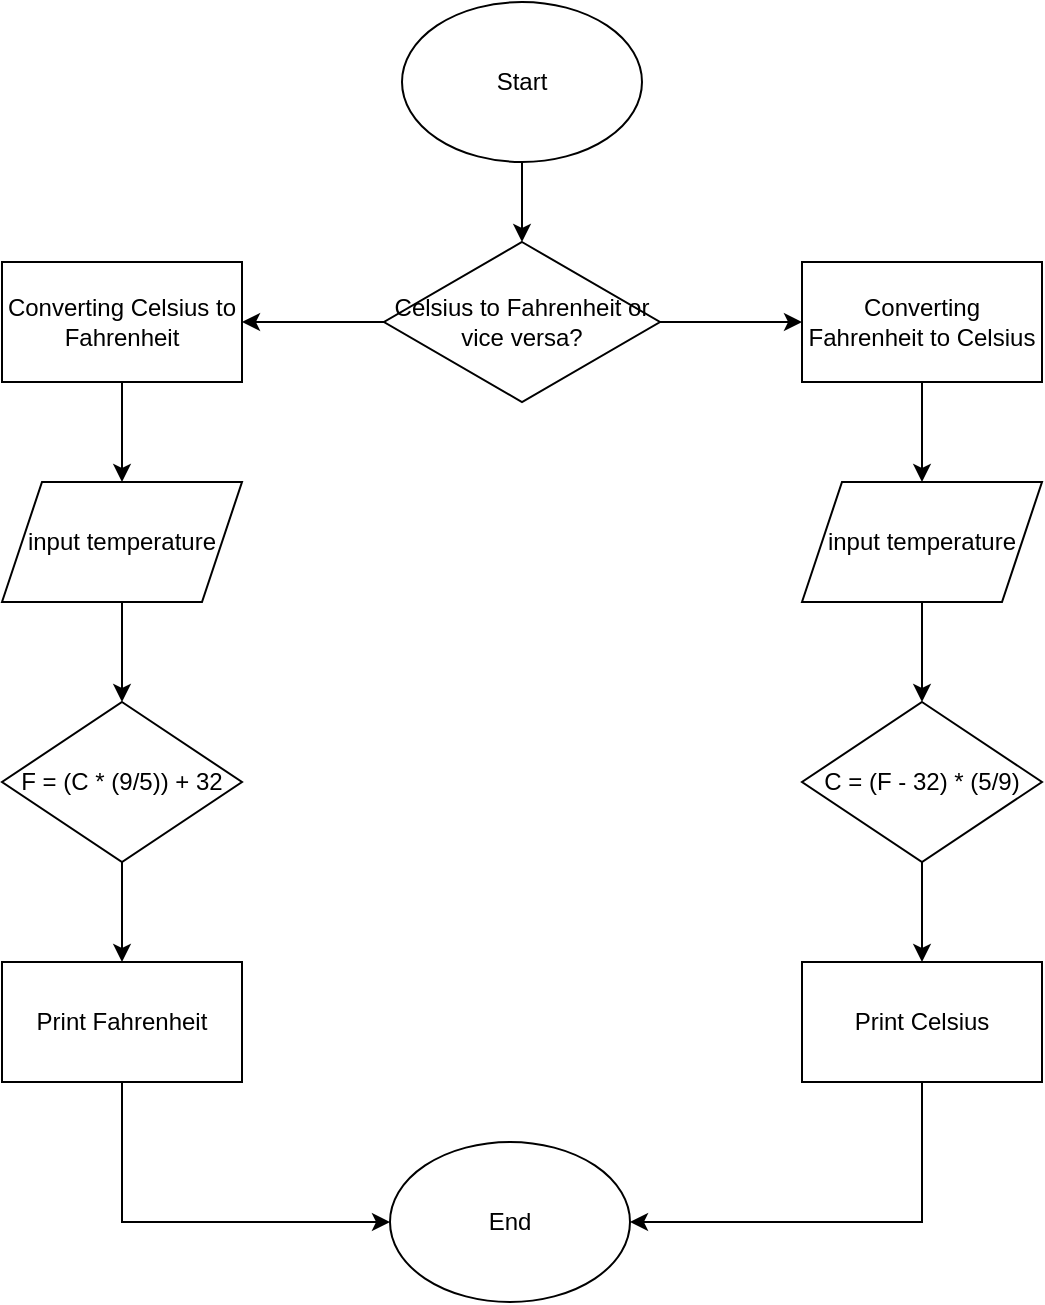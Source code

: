 <mxfile version="24.7.10">
  <diagram id="C5RBs43oDa-KdzZeNtuy" name="Page-1">
    <mxGraphModel dx="1290" dy="618" grid="1" gridSize="10" guides="1" tooltips="1" connect="1" arrows="1" fold="1" page="1" pageScale="1" pageWidth="827" pageHeight="1169" math="0" shadow="0">
      <root>
        <mxCell id="WIyWlLk6GJQsqaUBKTNV-0" />
        <mxCell id="WIyWlLk6GJQsqaUBKTNV-1" parent="WIyWlLk6GJQsqaUBKTNV-0" />
        <mxCell id="HLvTlGWb5vuloCqMxh1C-2" value="" style="edgeStyle=orthogonalEdgeStyle;rounded=0;orthogonalLoop=1;jettySize=auto;html=1;" edge="1" parent="WIyWlLk6GJQsqaUBKTNV-1" source="HLvTlGWb5vuloCqMxh1C-0" target="HLvTlGWb5vuloCqMxh1C-1">
          <mxGeometry relative="1" as="geometry" />
        </mxCell>
        <mxCell id="HLvTlGWb5vuloCqMxh1C-0" value="Start" style="ellipse;whiteSpace=wrap;html=1;" vertex="1" parent="WIyWlLk6GJQsqaUBKTNV-1">
          <mxGeometry x="360" y="40" width="120" height="80" as="geometry" />
        </mxCell>
        <mxCell id="HLvTlGWb5vuloCqMxh1C-4" value="" style="edgeStyle=orthogonalEdgeStyle;rounded=0;orthogonalLoop=1;jettySize=auto;html=1;" edge="1" parent="WIyWlLk6GJQsqaUBKTNV-1" source="HLvTlGWb5vuloCqMxh1C-1" target="HLvTlGWb5vuloCqMxh1C-3">
          <mxGeometry relative="1" as="geometry" />
        </mxCell>
        <mxCell id="HLvTlGWb5vuloCqMxh1C-6" value="" style="edgeStyle=orthogonalEdgeStyle;rounded=0;orthogonalLoop=1;jettySize=auto;html=1;" edge="1" parent="WIyWlLk6GJQsqaUBKTNV-1" source="HLvTlGWb5vuloCqMxh1C-1" target="HLvTlGWb5vuloCqMxh1C-5">
          <mxGeometry relative="1" as="geometry" />
        </mxCell>
        <mxCell id="HLvTlGWb5vuloCqMxh1C-1" value="&lt;span class=&quot;fontstyle0&quot;&gt;Celsius to Fahrenheit or vice versa?&lt;/span&gt;" style="rhombus;whiteSpace=wrap;html=1;" vertex="1" parent="WIyWlLk6GJQsqaUBKTNV-1">
          <mxGeometry x="351" y="160" width="138" height="80" as="geometry" />
        </mxCell>
        <mxCell id="HLvTlGWb5vuloCqMxh1C-10" value="" style="edgeStyle=orthogonalEdgeStyle;rounded=0;orthogonalLoop=1;jettySize=auto;html=1;" edge="1" parent="WIyWlLk6GJQsqaUBKTNV-1" source="HLvTlGWb5vuloCqMxh1C-3" target="HLvTlGWb5vuloCqMxh1C-8">
          <mxGeometry relative="1" as="geometry" />
        </mxCell>
        <mxCell id="HLvTlGWb5vuloCqMxh1C-3" value="&lt;span class=&quot;fontstyle0&quot;&gt;Converting Fahrenheit to Celsius&lt;/span&gt;" style="rounded=0;whiteSpace=wrap;html=1;" vertex="1" parent="WIyWlLk6GJQsqaUBKTNV-1">
          <mxGeometry x="560" y="170" width="120" height="60" as="geometry" />
        </mxCell>
        <mxCell id="HLvTlGWb5vuloCqMxh1C-9" value="" style="edgeStyle=orthogonalEdgeStyle;rounded=0;orthogonalLoop=1;jettySize=auto;html=1;" edge="1" parent="WIyWlLk6GJQsqaUBKTNV-1" source="HLvTlGWb5vuloCqMxh1C-5" target="HLvTlGWb5vuloCqMxh1C-7">
          <mxGeometry relative="1" as="geometry" />
        </mxCell>
        <mxCell id="HLvTlGWb5vuloCqMxh1C-5" value="&lt;span class=&quot;fontstyle0&quot;&gt;Converting Celsius to Fahrenheit&lt;/span&gt;" style="rounded=0;whiteSpace=wrap;html=1;" vertex="1" parent="WIyWlLk6GJQsqaUBKTNV-1">
          <mxGeometry x="160" y="170" width="120" height="60" as="geometry" />
        </mxCell>
        <mxCell id="HLvTlGWb5vuloCqMxh1C-16" value="" style="edgeStyle=orthogonalEdgeStyle;rounded=0;orthogonalLoop=1;jettySize=auto;html=1;" edge="1" parent="WIyWlLk6GJQsqaUBKTNV-1" source="HLvTlGWb5vuloCqMxh1C-7" target="HLvTlGWb5vuloCqMxh1C-11">
          <mxGeometry relative="1" as="geometry" />
        </mxCell>
        <mxCell id="HLvTlGWb5vuloCqMxh1C-7" value="&lt;span class=&quot;fontstyle0&quot;&gt;input temperature&lt;/span&gt;" style="shape=parallelogram;perimeter=parallelogramPerimeter;whiteSpace=wrap;html=1;fixedSize=1;" vertex="1" parent="WIyWlLk6GJQsqaUBKTNV-1">
          <mxGeometry x="160" y="280" width="120" height="60" as="geometry" />
        </mxCell>
        <mxCell id="HLvTlGWb5vuloCqMxh1C-17" value="" style="edgeStyle=orthogonalEdgeStyle;rounded=0;orthogonalLoop=1;jettySize=auto;html=1;" edge="1" parent="WIyWlLk6GJQsqaUBKTNV-1" source="HLvTlGWb5vuloCqMxh1C-8" target="HLvTlGWb5vuloCqMxh1C-12">
          <mxGeometry relative="1" as="geometry" />
        </mxCell>
        <mxCell id="HLvTlGWb5vuloCqMxh1C-8" value="&lt;span class=&quot;fontstyle0&quot;&gt;input temperature&lt;/span&gt;" style="shape=parallelogram;perimeter=parallelogramPerimeter;whiteSpace=wrap;html=1;fixedSize=1;" vertex="1" parent="WIyWlLk6GJQsqaUBKTNV-1">
          <mxGeometry x="560" y="280" width="120" height="60" as="geometry" />
        </mxCell>
        <mxCell id="HLvTlGWb5vuloCqMxh1C-18" value="" style="edgeStyle=orthogonalEdgeStyle;rounded=0;orthogonalLoop=1;jettySize=auto;html=1;" edge="1" parent="WIyWlLk6GJQsqaUBKTNV-1" source="HLvTlGWb5vuloCqMxh1C-11" target="HLvTlGWb5vuloCqMxh1C-13">
          <mxGeometry relative="1" as="geometry" />
        </mxCell>
        <mxCell id="HLvTlGWb5vuloCqMxh1C-11" value="F = (C * (9/5)) + 32" style="rhombus;whiteSpace=wrap;html=1;" vertex="1" parent="WIyWlLk6GJQsqaUBKTNV-1">
          <mxGeometry x="160" y="390" width="120" height="80" as="geometry" />
        </mxCell>
        <mxCell id="HLvTlGWb5vuloCqMxh1C-19" value="" style="edgeStyle=orthogonalEdgeStyle;rounded=0;orthogonalLoop=1;jettySize=auto;html=1;" edge="1" parent="WIyWlLk6GJQsqaUBKTNV-1" source="HLvTlGWb5vuloCqMxh1C-12" target="HLvTlGWb5vuloCqMxh1C-14">
          <mxGeometry relative="1" as="geometry" />
        </mxCell>
        <mxCell id="HLvTlGWb5vuloCqMxh1C-12" value="C = (F - 32) * (5/9)" style="rhombus;whiteSpace=wrap;html=1;" vertex="1" parent="WIyWlLk6GJQsqaUBKTNV-1">
          <mxGeometry x="560" y="390" width="120" height="80" as="geometry" />
        </mxCell>
        <mxCell id="HLvTlGWb5vuloCqMxh1C-13" value="Print Fahrenheit" style="rounded=0;whiteSpace=wrap;html=1;" vertex="1" parent="WIyWlLk6GJQsqaUBKTNV-1">
          <mxGeometry x="160" y="520" width="120" height="60" as="geometry" />
        </mxCell>
        <mxCell id="HLvTlGWb5vuloCqMxh1C-14" value="Print Celsius" style="rounded=0;whiteSpace=wrap;html=1;" vertex="1" parent="WIyWlLk6GJQsqaUBKTNV-1">
          <mxGeometry x="560" y="520" width="120" height="60" as="geometry" />
        </mxCell>
        <mxCell id="HLvTlGWb5vuloCqMxh1C-15" value="End" style="ellipse;whiteSpace=wrap;html=1;" vertex="1" parent="WIyWlLk6GJQsqaUBKTNV-1">
          <mxGeometry x="354" y="610" width="120" height="80" as="geometry" />
        </mxCell>
        <mxCell id="HLvTlGWb5vuloCqMxh1C-20" value="" style="endArrow=classic;html=1;rounded=0;exitX=0.5;exitY=1;exitDx=0;exitDy=0;entryX=0;entryY=0.5;entryDx=0;entryDy=0;" edge="1" parent="WIyWlLk6GJQsqaUBKTNV-1" source="HLvTlGWb5vuloCqMxh1C-13" target="HLvTlGWb5vuloCqMxh1C-15">
          <mxGeometry width="50" height="50" relative="1" as="geometry">
            <mxPoint x="390" y="520" as="sourcePoint" />
            <mxPoint x="440" y="470" as="targetPoint" />
            <Array as="points">
              <mxPoint x="220" y="650" />
            </Array>
          </mxGeometry>
        </mxCell>
        <mxCell id="HLvTlGWb5vuloCqMxh1C-21" value="" style="endArrow=classic;html=1;rounded=0;exitX=0.5;exitY=1;exitDx=0;exitDy=0;entryX=1;entryY=0.5;entryDx=0;entryDy=0;" edge="1" parent="WIyWlLk6GJQsqaUBKTNV-1" source="HLvTlGWb5vuloCqMxh1C-14" target="HLvTlGWb5vuloCqMxh1C-15">
          <mxGeometry width="50" height="50" relative="1" as="geometry">
            <mxPoint x="390" y="520" as="sourcePoint" />
            <mxPoint x="440" y="470" as="targetPoint" />
            <Array as="points">
              <mxPoint x="620" y="650" />
            </Array>
          </mxGeometry>
        </mxCell>
      </root>
    </mxGraphModel>
  </diagram>
</mxfile>
